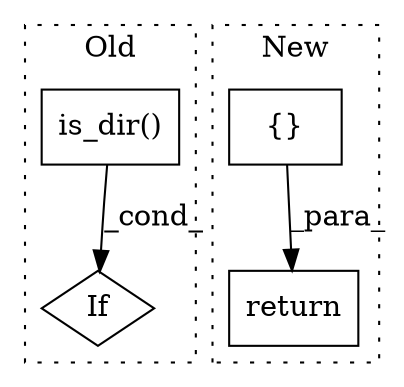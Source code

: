 digraph G {
subgraph cluster0 {
1 [label="is_dir()" a="75" s="11073" l="16" shape="box"];
3 [label="If" a="96" s="11070" l="3" shape="diamond"];
label = "Old";
style="dotted";
}
subgraph cluster1 {
2 [label="{}" a="59" s="10710,10710" l="2,1" shape="box"];
4 [label="return" a="93" s="11199" l="7" shape="box"];
label = "New";
style="dotted";
}
1 -> 3 [label="_cond_"];
2 -> 4 [label="_para_"];
}
